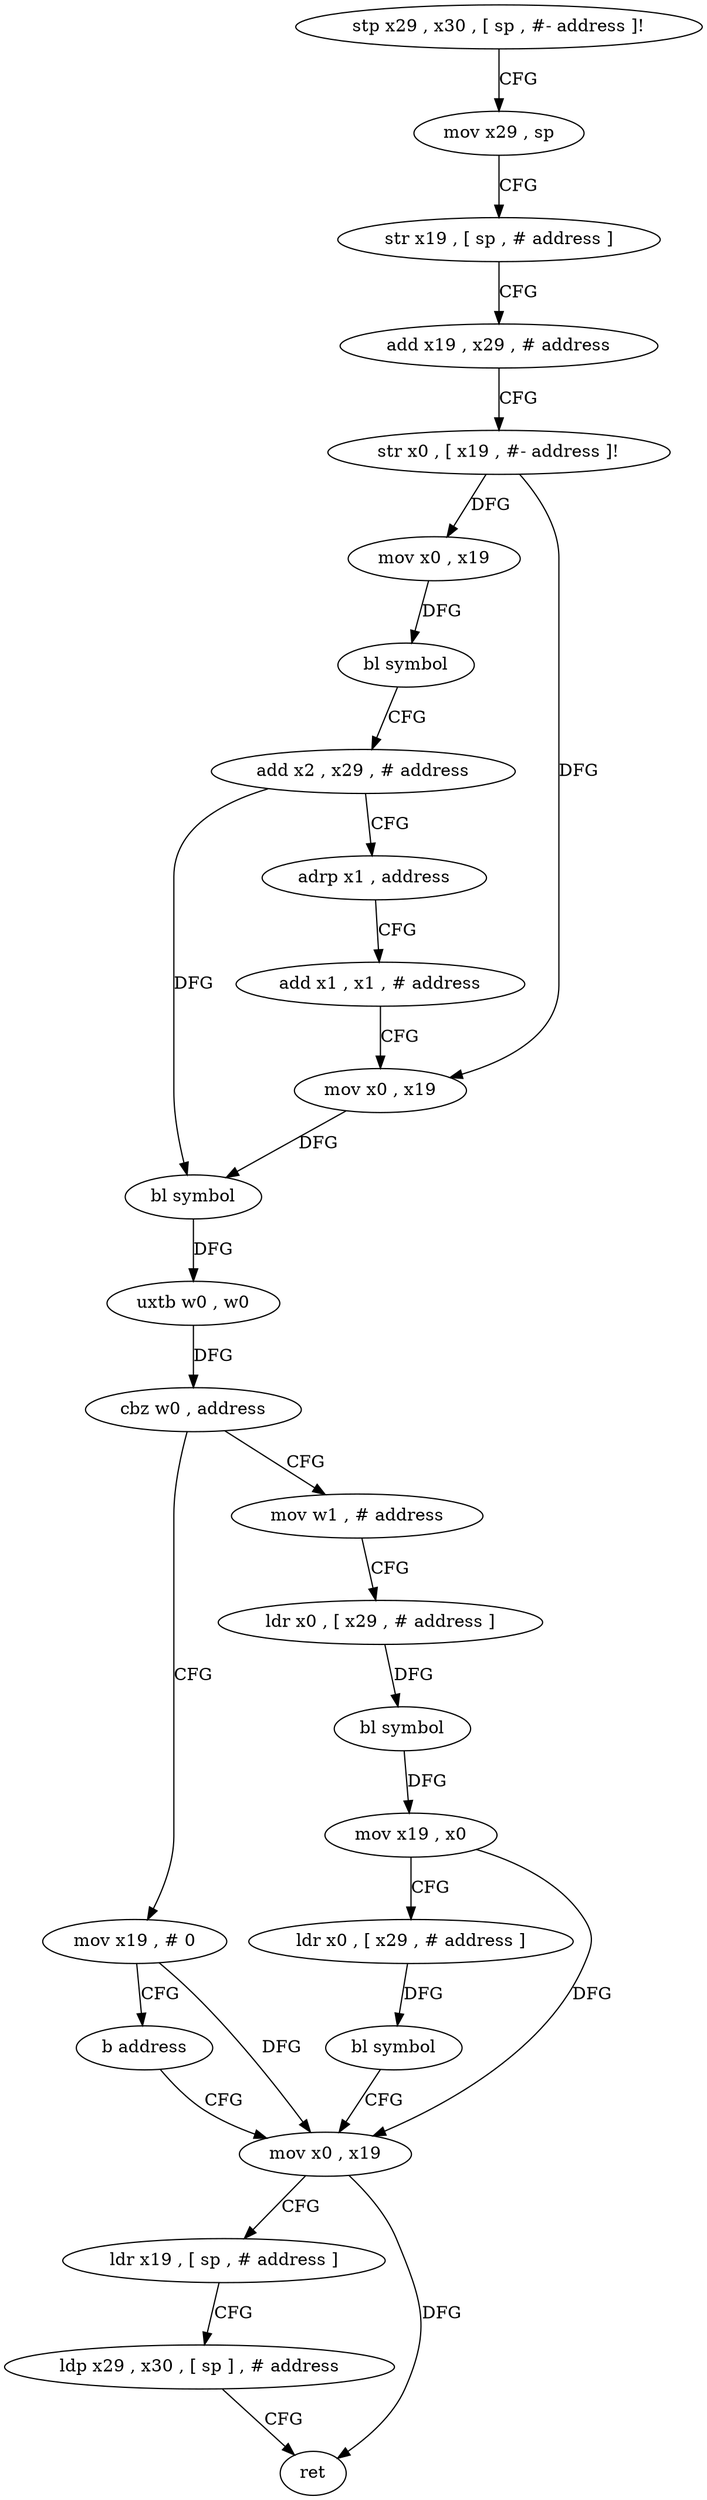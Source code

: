 digraph "func" {
"89112" [label = "stp x29 , x30 , [ sp , #- address ]!" ]
"89116" [label = "mov x29 , sp" ]
"89120" [label = "str x19 , [ sp , # address ]" ]
"89124" [label = "add x19 , x29 , # address" ]
"89128" [label = "str x0 , [ x19 , #- address ]!" ]
"89132" [label = "mov x0 , x19" ]
"89136" [label = "bl symbol" ]
"89140" [label = "add x2 , x29 , # address" ]
"89144" [label = "adrp x1 , address" ]
"89148" [label = "add x1 , x1 , # address" ]
"89152" [label = "mov x0 , x19" ]
"89156" [label = "bl symbol" ]
"89160" [label = "uxtb w0 , w0" ]
"89164" [label = "cbz w0 , address" ]
"89208" [label = "mov x19 , # 0" ]
"89168" [label = "mov w1 , # address" ]
"89212" [label = "b address" ]
"89192" [label = "mov x0 , x19" ]
"89172" [label = "ldr x0 , [ x29 , # address ]" ]
"89176" [label = "bl symbol" ]
"89180" [label = "mov x19 , x0" ]
"89184" [label = "ldr x0 , [ x29 , # address ]" ]
"89188" [label = "bl symbol" ]
"89196" [label = "ldr x19 , [ sp , # address ]" ]
"89200" [label = "ldp x29 , x30 , [ sp ] , # address" ]
"89204" [label = "ret" ]
"89112" -> "89116" [ label = "CFG" ]
"89116" -> "89120" [ label = "CFG" ]
"89120" -> "89124" [ label = "CFG" ]
"89124" -> "89128" [ label = "CFG" ]
"89128" -> "89132" [ label = "DFG" ]
"89128" -> "89152" [ label = "DFG" ]
"89132" -> "89136" [ label = "DFG" ]
"89136" -> "89140" [ label = "CFG" ]
"89140" -> "89144" [ label = "CFG" ]
"89140" -> "89156" [ label = "DFG" ]
"89144" -> "89148" [ label = "CFG" ]
"89148" -> "89152" [ label = "CFG" ]
"89152" -> "89156" [ label = "DFG" ]
"89156" -> "89160" [ label = "DFG" ]
"89160" -> "89164" [ label = "DFG" ]
"89164" -> "89208" [ label = "CFG" ]
"89164" -> "89168" [ label = "CFG" ]
"89208" -> "89212" [ label = "CFG" ]
"89208" -> "89192" [ label = "DFG" ]
"89168" -> "89172" [ label = "CFG" ]
"89212" -> "89192" [ label = "CFG" ]
"89192" -> "89196" [ label = "CFG" ]
"89192" -> "89204" [ label = "DFG" ]
"89172" -> "89176" [ label = "DFG" ]
"89176" -> "89180" [ label = "DFG" ]
"89180" -> "89184" [ label = "CFG" ]
"89180" -> "89192" [ label = "DFG" ]
"89184" -> "89188" [ label = "DFG" ]
"89188" -> "89192" [ label = "CFG" ]
"89196" -> "89200" [ label = "CFG" ]
"89200" -> "89204" [ label = "CFG" ]
}
